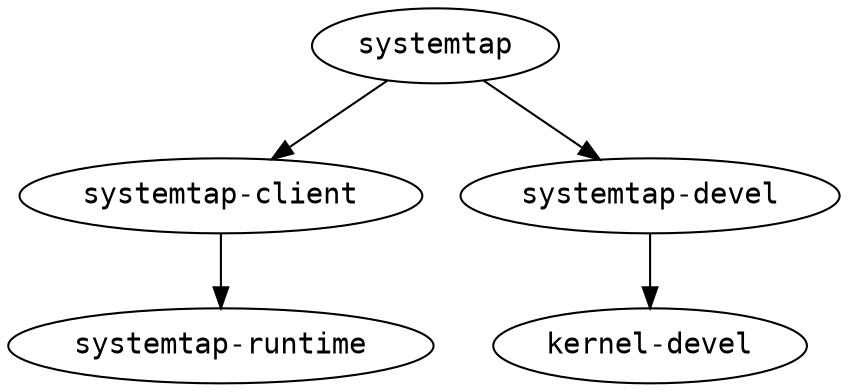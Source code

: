 strict digraph G {
node [fontname=monospace];
  "systemtap-client" -> "systemtap-runtime";
  "systemtap-devel" -> "kernel-devel";
  "systemtap" -> "systemtap-client";
  "systemtap" -> "systemtap-devel";
}
